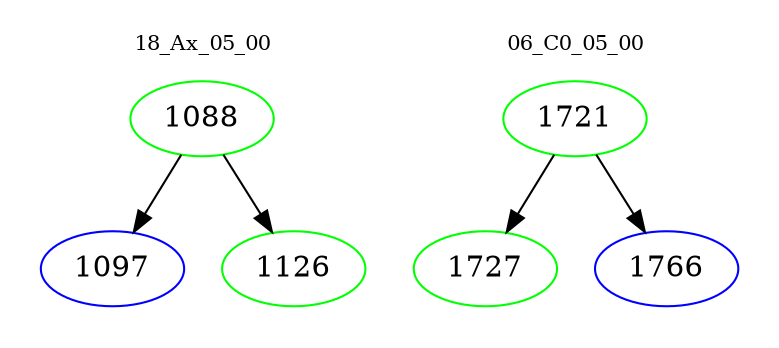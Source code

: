 digraph{
subgraph cluster_0 {
color = white
label = "18_Ax_05_00";
fontsize=10;
T0_1088 [label="1088", color="green"]
T0_1088 -> T0_1097 [color="black"]
T0_1097 [label="1097", color="blue"]
T0_1088 -> T0_1126 [color="black"]
T0_1126 [label="1126", color="green"]
}
subgraph cluster_1 {
color = white
label = "06_C0_05_00";
fontsize=10;
T1_1721 [label="1721", color="green"]
T1_1721 -> T1_1727 [color="black"]
T1_1727 [label="1727", color="green"]
T1_1721 -> T1_1766 [color="black"]
T1_1766 [label="1766", color="blue"]
}
}
